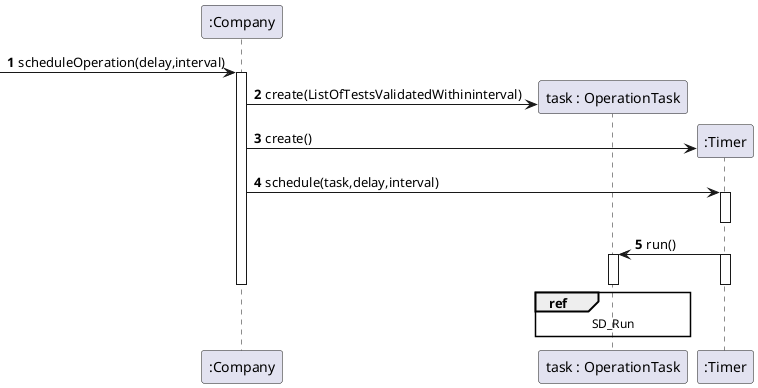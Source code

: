 @startuml
autonumber
'hide footbox


participant ":Company" as Comp
participant "task : OperationTask" as Task
participant ":Timer" as Timer


-> Comp : scheduleOperation(delay,interval)
activate Comp

Comp -> Task** : create(ListOfTestsValidatedWithininterval)
Comp -> Timer** : create()
Comp -> Timer : schedule(task,delay,interval)
activate Timer
deactivate Timer
Timer -> Task : run()
ref over Task
SD_Run
end ref
activate Timer
activate Task
deactivate Task
deactivate Timer
deactivate Comp





@enduml